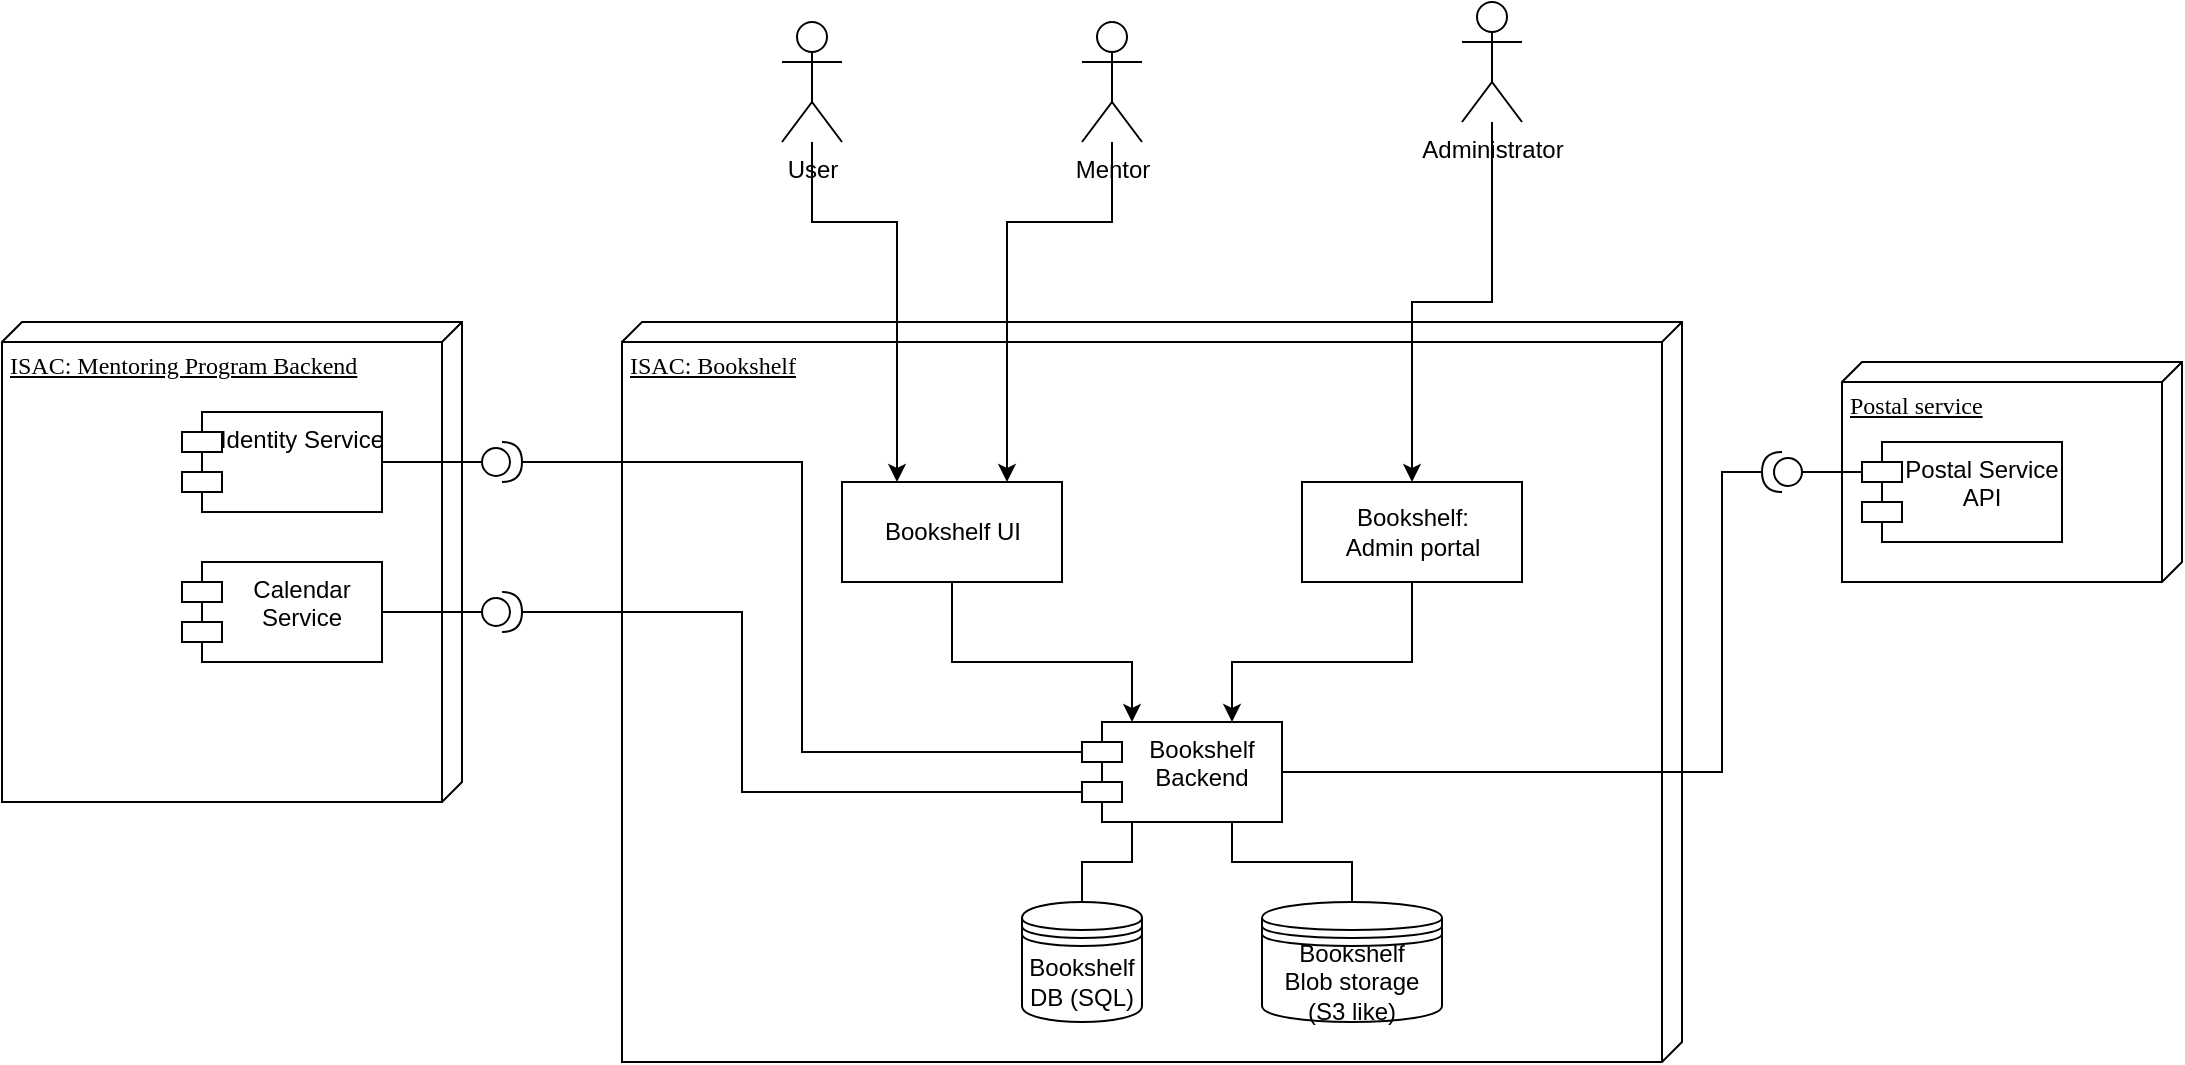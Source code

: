 <mxfile version="13.6.5">
    <diagram name="Architecture" id="5f0bae14-7c28-e335-631c-24af17079c00">
        <mxGraphModel dx="538" dy="792" grid="1" gridSize="10" guides="1" tooltips="1" connect="1" arrows="1" fold="1" page="1" pageScale="1" pageWidth="1100" pageHeight="850" background="#ffffff" math="0" shadow="0">
            <root>
                <mxCell id="0"/>
                <mxCell id="1" parent="0"/>
                <mxCell id="Lx-05QEu3xDUbVofcyTx-4" value="Postal service" style="verticalAlign=top;align=left;spacingTop=8;spacingLeft=2;spacingRight=12;shape=cube;size=10;direction=south;fontStyle=4;html=1;rounded=0;shadow=0;comic=0;labelBackgroundColor=none;strokeWidth=1;fontFamily=Verdana;fontSize=12" parent="1" vertex="1">
                    <mxGeometry x="990" y="270" width="170" height="110" as="geometry"/>
                </mxCell>
                <mxCell id="Lx-05QEu3xDUbVofcyTx-5" value="Postal Service&#10;API" style="shape=module;align=left;spacingLeft=20;align=center;verticalAlign=top;" parent="1" vertex="1">
                    <mxGeometry x="1000" y="310" width="100" height="50" as="geometry"/>
                </mxCell>
                <mxCell id="Lx-05QEu3xDUbVofcyTx-9" value="" style="shape=providedRequiredInterface;html=1;verticalLabelPosition=bottom;rotation=-180;" parent="1" vertex="1">
                    <mxGeometry x="950" y="315" width="20" height="20" as="geometry"/>
                </mxCell>
                <mxCell id="Lx-05QEu3xDUbVofcyTx-10" value="" style="endArrow=none;html=1;entryX=0;entryY=0;entryDx=0;entryDy=15;entryPerimeter=0;exitX=0;exitY=0.5;exitDx=0;exitDy=0;exitPerimeter=0;" parent="1" source="Lx-05QEu3xDUbVofcyTx-9" target="Lx-05QEu3xDUbVofcyTx-5" edge="1">
                    <mxGeometry width="50" height="50" relative="1" as="geometry">
                        <mxPoint x="820" y="320" as="sourcePoint"/>
                        <mxPoint x="870" y="270" as="targetPoint"/>
                    </mxGeometry>
                </mxCell>
                <mxCell id="Lx-05QEu3xDUbVofcyTx-15" value="ISAC: Mentoring Program Backend" style="verticalAlign=top;align=left;spacingTop=8;spacingLeft=2;spacingRight=12;shape=cube;size=10;direction=south;fontStyle=4;html=1;rounded=0;shadow=0;comic=0;labelBackgroundColor=none;strokeWidth=1;fontFamily=Verdana;fontSize=12" parent="1" vertex="1">
                    <mxGeometry x="70" y="250" width="230" height="240" as="geometry"/>
                </mxCell>
                <mxCell id="Lx-05QEu3xDUbVofcyTx-43" value="" style="edgeStyle=orthogonalEdgeStyle;rounded=0;orthogonalLoop=1;jettySize=auto;html=1;endArrow=none;endFill=0;strokeColor=#000000;" parent="1" source="Lx-05QEu3xDUbVofcyTx-16" target="Lx-05QEu3xDUbVofcyTx-42" edge="1">
                    <mxGeometry relative="1" as="geometry"/>
                </mxCell>
                <mxCell id="Lx-05QEu3xDUbVofcyTx-16" value="Identity Service" style="shape=module;align=left;spacingLeft=20;align=center;verticalAlign=top;" parent="1" vertex="1">
                    <mxGeometry x="160" y="295" width="100" height="50" as="geometry"/>
                </mxCell>
                <mxCell id="Lx-05QEu3xDUbVofcyTx-44" value="" style="edgeStyle=orthogonalEdgeStyle;rounded=0;orthogonalLoop=1;jettySize=auto;html=1;endArrow=none;endFill=0;strokeColor=#000000;" parent="1" source="Lx-05QEu3xDUbVofcyTx-19" target="Lx-05QEu3xDUbVofcyTx-41" edge="1">
                    <mxGeometry relative="1" as="geometry"/>
                </mxCell>
                <mxCell id="Lx-05QEu3xDUbVofcyTx-19" value="Calendar &#10;Service" style="shape=module;align=left;spacingLeft=20;align=center;verticalAlign=top;" parent="1" vertex="1">
                    <mxGeometry x="160" y="370" width="100" height="50" as="geometry"/>
                </mxCell>
                <mxCell id="Lx-05QEu3xDUbVofcyTx-20" value="ISAC: Bookshelf" style="verticalAlign=top;align=left;spacingTop=8;spacingLeft=2;spacingRight=12;shape=cube;size=10;direction=south;fontStyle=4;html=1;rounded=0;shadow=0;comic=0;labelBackgroundColor=none;strokeWidth=1;fontFamily=Verdana;fontSize=12" parent="1" vertex="1">
                    <mxGeometry x="380" y="250" width="530" height="370" as="geometry"/>
                </mxCell>
                <mxCell id="Lx-05QEu3xDUbVofcyTx-21" value="Bookshelf: &lt;br&gt;Admin portal" style="html=1;" parent="1" vertex="1">
                    <mxGeometry x="720" y="330" width="110" height="50" as="geometry"/>
                </mxCell>
                <mxCell id="Lx-05QEu3xDUbVofcyTx-22" value="Bookshelf UI" style="html=1;" parent="1" vertex="1">
                    <mxGeometry x="490" y="330" width="110" height="50" as="geometry"/>
                </mxCell>
                <mxCell id="Lx-05QEu3xDUbVofcyTx-31" value="" style="edgeStyle=orthogonalEdgeStyle;rounded=0;orthogonalLoop=1;jettySize=auto;html=1;entryX=0.25;entryY=0;entryDx=0;entryDy=0;" parent="1" source="Lx-05QEu3xDUbVofcyTx-23" target="Lx-05QEu3xDUbVofcyTx-22" edge="1">
                    <mxGeometry relative="1" as="geometry">
                        <Array as="points">
                            <mxPoint x="475" y="200"/>
                            <mxPoint x="518" y="200"/>
                        </Array>
                    </mxGeometry>
                </mxCell>
                <mxCell id="Lx-05QEu3xDUbVofcyTx-23" value="User" style="shape=umlActor;verticalLabelPosition=bottom;verticalAlign=top;html=1;" parent="1" vertex="1">
                    <mxGeometry x="460" y="100" width="30" height="60" as="geometry"/>
                </mxCell>
                <mxCell id="Lx-05QEu3xDUbVofcyTx-30" value="" style="edgeStyle=orthogonalEdgeStyle;rounded=0;orthogonalLoop=1;jettySize=auto;html=1;entryX=0.75;entryY=0;entryDx=0;entryDy=0;" parent="1" source="Lx-05QEu3xDUbVofcyTx-24" target="Lx-05QEu3xDUbVofcyTx-22" edge="1">
                    <mxGeometry relative="1" as="geometry">
                        <Array as="points">
                            <mxPoint x="625" y="200"/>
                            <mxPoint x="573" y="200"/>
                        </Array>
                    </mxGeometry>
                </mxCell>
                <mxCell id="Lx-05QEu3xDUbVofcyTx-24" value="Mentor" style="shape=umlActor;verticalLabelPosition=bottom;verticalAlign=top;html=1;" parent="1" vertex="1">
                    <mxGeometry x="610" y="100" width="30" height="60" as="geometry"/>
                </mxCell>
                <mxCell id="Lx-05QEu3xDUbVofcyTx-28" value="" style="edgeStyle=orthogonalEdgeStyle;rounded=0;orthogonalLoop=1;jettySize=auto;html=1;entryX=0.5;entryY=0;entryDx=0;entryDy=0;" parent="1" source="Lx-05QEu3xDUbVofcyTx-26" target="Lx-05QEu3xDUbVofcyTx-21" edge="1">
                    <mxGeometry relative="1" as="geometry"/>
                </mxCell>
                <mxCell id="Lx-05QEu3xDUbVofcyTx-26" value="Administrator" style="shape=umlActor;verticalLabelPosition=bottom;verticalAlign=top;html=1;" parent="1" vertex="1">
                    <mxGeometry x="800" y="90" width="30" height="60" as="geometry"/>
                </mxCell>
                <mxCell id="Lx-05QEu3xDUbVofcyTx-39" value="" style="edgeStyle=orthogonalEdgeStyle;rounded=0;orthogonalLoop=1;jettySize=auto;html=1;entryX=1;entryY=0.5;entryDx=0;entryDy=0;entryPerimeter=0;endArrow=none;endFill=0;" parent="1" source="Lx-05QEu3xDUbVofcyTx-32" target="Lx-05QEu3xDUbVofcyTx-9" edge="1">
                    <mxGeometry relative="1" as="geometry">
                        <Array as="points">
                            <mxPoint x="930" y="475"/>
                            <mxPoint x="930" y="325"/>
                        </Array>
                    </mxGeometry>
                </mxCell>
                <mxCell id="Lx-05QEu3xDUbVofcyTx-32" value="Bookshelf &#10;Backend" style="shape=module;align=left;spacingLeft=20;align=center;verticalAlign=top;" parent="1" vertex="1">
                    <mxGeometry x="610" y="450" width="100" height="50" as="geometry"/>
                </mxCell>
                <mxCell id="Lx-05QEu3xDUbVofcyTx-33" value="Bookshelf&lt;br&gt;DB (SQL)" style="shape=datastore;whiteSpace=wrap;html=1;" parent="1" vertex="1">
                    <mxGeometry x="580" y="540" width="60" height="60" as="geometry"/>
                </mxCell>
                <mxCell id="Lx-05QEu3xDUbVofcyTx-34" value="Bookshelf&lt;br&gt;Blob storage (S3 like)" style="shape=datastore;whiteSpace=wrap;html=1;" parent="1" vertex="1">
                    <mxGeometry x="700" y="540" width="90" height="60" as="geometry"/>
                </mxCell>
                <mxCell id="Lx-05QEu3xDUbVofcyTx-36" value="" style="edgeStyle=orthogonalEdgeStyle;rounded=0;orthogonalLoop=1;jettySize=auto;html=1;entryX=0.5;entryY=0;entryDx=0;entryDy=0;exitX=0.75;exitY=1;exitDx=0;exitDy=0;endArrow=none;endFill=0;" parent="1" source="Lx-05QEu3xDUbVofcyTx-32" target="Lx-05QEu3xDUbVofcyTx-34" edge="1">
                    <mxGeometry relative="1" as="geometry">
                        <mxPoint x="825" y="160" as="sourcePoint"/>
                        <mxPoint x="785" y="340" as="targetPoint"/>
                    </mxGeometry>
                </mxCell>
                <mxCell id="Lx-05QEu3xDUbVofcyTx-37" value="" style="edgeStyle=orthogonalEdgeStyle;rounded=0;orthogonalLoop=1;jettySize=auto;html=1;entryX=0.5;entryY=0;entryDx=0;entryDy=0;exitX=0.25;exitY=1;exitDx=0;exitDy=0;endArrow=none;endFill=0;" parent="1" source="Lx-05QEu3xDUbVofcyTx-32" target="Lx-05QEu3xDUbVofcyTx-33" edge="1">
                    <mxGeometry relative="1" as="geometry">
                        <mxPoint x="835" y="170" as="sourcePoint"/>
                        <mxPoint x="795" y="350" as="targetPoint"/>
                    </mxGeometry>
                </mxCell>
                <mxCell id="Lx-05QEu3xDUbVofcyTx-41" value="" style="shape=providedRequiredInterface;html=1;verticalLabelPosition=bottom;rotation=0;" parent="1" vertex="1">
                    <mxGeometry x="310" y="385" width="20" height="20" as="geometry"/>
                </mxCell>
                <mxCell id="Lx-05QEu3xDUbVofcyTx-42" value="" style="shape=providedRequiredInterface;html=1;verticalLabelPosition=bottom;rotation=0;" parent="1" vertex="1">
                    <mxGeometry x="310" y="310" width="20" height="20" as="geometry"/>
                </mxCell>
                <mxCell id="Lx-05QEu3xDUbVofcyTx-45" value="" style="edgeStyle=orthogonalEdgeStyle;rounded=0;orthogonalLoop=1;jettySize=auto;html=1;entryX=1;entryY=0.5;entryDx=0;entryDy=0;exitX=0;exitY=0;exitDx=0;exitDy=15;endArrow=none;endFill=0;entryPerimeter=0;exitPerimeter=0;" parent="1" source="Lx-05QEu3xDUbVofcyTx-32" target="Lx-05QEu3xDUbVofcyTx-42" edge="1">
                    <mxGeometry relative="1" as="geometry">
                        <mxPoint x="645" y="510" as="sourcePoint"/>
                        <mxPoint x="620" y="550" as="targetPoint"/>
                    </mxGeometry>
                </mxCell>
                <mxCell id="Lx-05QEu3xDUbVofcyTx-46" value="" style="edgeStyle=orthogonalEdgeStyle;rounded=0;orthogonalLoop=1;jettySize=auto;html=1;entryX=1;entryY=0.5;entryDx=0;entryDy=0;exitX=0;exitY=0;exitDx=0;exitDy=35;endArrow=none;endFill=0;entryPerimeter=0;exitPerimeter=0;" parent="1" source="Lx-05QEu3xDUbVofcyTx-32" target="Lx-05QEu3xDUbVofcyTx-41" edge="1">
                    <mxGeometry relative="1" as="geometry">
                        <mxPoint x="620" y="475" as="sourcePoint"/>
                        <mxPoint x="340" y="330" as="targetPoint"/>
                        <Array as="points">
                            <mxPoint x="440" y="485"/>
                            <mxPoint x="440" y="395"/>
                        </Array>
                    </mxGeometry>
                </mxCell>
                <mxCell id="Lx-05QEu3xDUbVofcyTx-47" value="" style="edgeStyle=orthogonalEdgeStyle;rounded=0;orthogonalLoop=1;jettySize=auto;html=1;entryX=0.25;entryY=0;entryDx=0;entryDy=0;exitX=0.5;exitY=1;exitDx=0;exitDy=0;" parent="1" source="Lx-05QEu3xDUbVofcyTx-22" target="Lx-05QEu3xDUbVofcyTx-32" edge="1">
                    <mxGeometry relative="1" as="geometry">
                        <mxPoint x="635" y="170" as="sourcePoint"/>
                        <mxPoint x="582.5" y="340" as="targetPoint"/>
                        <Array as="points">
                            <mxPoint x="545" y="420"/>
                            <mxPoint x="635" y="420"/>
                        </Array>
                    </mxGeometry>
                </mxCell>
                <mxCell id="Lx-05QEu3xDUbVofcyTx-48" value="" style="edgeStyle=orthogonalEdgeStyle;rounded=0;orthogonalLoop=1;jettySize=auto;html=1;entryX=0.75;entryY=0;entryDx=0;entryDy=0;exitX=0.5;exitY=1;exitDx=0;exitDy=0;" parent="1" source="Lx-05QEu3xDUbVofcyTx-21" target="Lx-05QEu3xDUbVofcyTx-32" edge="1">
                    <mxGeometry relative="1" as="geometry">
                        <mxPoint x="555.0" y="390" as="sourcePoint"/>
                        <mxPoint x="645.0" y="460" as="targetPoint"/>
                        <Array as="points">
                            <mxPoint x="775" y="420"/>
                            <mxPoint x="685" y="420"/>
                        </Array>
                    </mxGeometry>
                </mxCell>
            </root>
        </mxGraphModel>
    </diagram>
</mxfile>